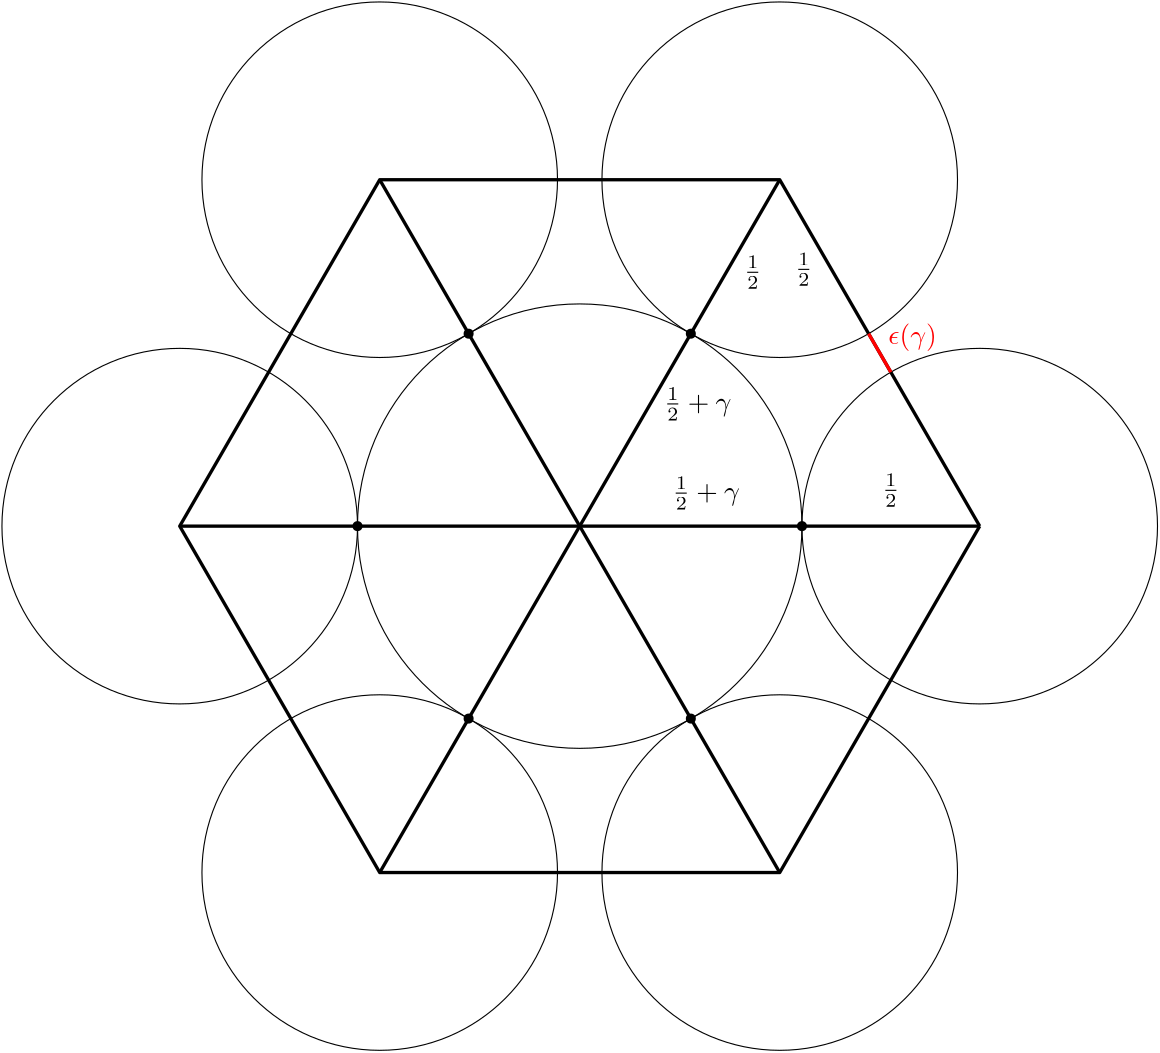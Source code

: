 <?xml version="1.0"?>
<!DOCTYPE ipe SYSTEM "ipe.dtd">
<ipe version="70107" creator="Ipe 7.2.2">
<info created="D:20160508193148" modified="D:20160508193148"/>
<ipestyle name="basic">
<symbol name="arrow/arc(spx)">
<path stroke="sym-stroke" fill="sym-stroke" pen="sym-pen">
0 0 m
-1 0.333 l
-1 -0.333 l
h
</path>
</symbol>
<symbol name="arrow/farc(spx)">
<path stroke="sym-stroke" fill="white" pen="sym-pen">
0 0 m
-1 0.333 l
-1 -0.333 l
h
</path>
</symbol>
<symbol name="arrow/ptarc(spx)">
<path stroke="sym-stroke" fill="sym-stroke" pen="sym-pen">
0 0 m
-1 0.333 l
-0.8 0 l
-1 -0.333 l
h
</path>
</symbol>
<symbol name="arrow/fptarc(spx)">
<path stroke="sym-stroke" fill="white" pen="sym-pen">
0 0 m
-1 0.333 l
-0.8 0 l
-1 -0.333 l
h
</path>
</symbol>
<symbol name="mark/circle(sx)" transformations="translations">
<path fill="sym-stroke">
0.6 0 0 0.6 0 0 e
0.4 0 0 0.4 0 0 e
</path>
</symbol>
<symbol name="mark/disk(sx)" transformations="translations">
<path fill="sym-stroke">
0.6 0 0 0.6 0 0 e
</path>
</symbol>
<symbol name="mark/fdisk(sfx)" transformations="translations">
<group>
<path fill="sym-fill">
0.5 0 0 0.5 0 0 e
</path>
<path fill="sym-stroke" fillrule="eofill">
0.6 0 0 0.6 0 0 e
0.4 0 0 0.4 0 0 e
</path>
</group>
</symbol>
<symbol name="mark/box(sx)" transformations="translations">
<path fill="sym-stroke" fillrule="eofill">
-0.6 -0.6 m
0.6 -0.6 l
0.6 0.6 l
-0.6 0.6 l
h
-0.4 -0.4 m
0.4 -0.4 l
0.4 0.4 l
-0.4 0.4 l
h
</path>
</symbol>
<symbol name="mark/square(sx)" transformations="translations">
<path fill="sym-stroke">
-0.6 -0.6 m
0.6 -0.6 l
0.6 0.6 l
-0.6 0.6 l
h
</path>
</symbol>
<symbol name="mark/fsquare(sfx)" transformations="translations">
<group>
<path fill="sym-fill">
-0.5 -0.5 m
0.5 -0.5 l
0.5 0.5 l
-0.5 0.5 l
h
</path>
<path fill="sym-stroke" fillrule="eofill">
-0.6 -0.6 m
0.6 -0.6 l
0.6 0.6 l
-0.6 0.6 l
h
-0.4 -0.4 m
0.4 -0.4 l
0.4 0.4 l
-0.4 0.4 l
h
</path>
</group>
</symbol>
<symbol name="mark/cross(sx)" transformations="translations">
<group>
<path fill="sym-stroke">
-0.43 -0.57 m
0.57 0.43 l
0.43 0.57 l
-0.57 -0.43 l
h
</path>
<path fill="sym-stroke">
-0.43 0.57 m
0.57 -0.43 l
0.43 -0.57 l
-0.57 0.43 l
h
</path>
</group>
</symbol>
<symbol name="arrow/fnormal(spx)">
<path stroke="sym-stroke" fill="white" pen="sym-pen">
0 0 m
-1 0.333 l
-1 -0.333 l
h
</path>
</symbol>
<symbol name="arrow/pointed(spx)">
<path stroke="sym-stroke" fill="sym-stroke" pen="sym-pen">
0 0 m
-1 0.333 l
-0.8 0 l
-1 -0.333 l
h
</path>
</symbol>
<symbol name="arrow/fpointed(spx)">
<path stroke="sym-stroke" fill="white" pen="sym-pen">
0 0 m
-1 0.333 l
-0.8 0 l
-1 -0.333 l
h
</path>
</symbol>
<symbol name="arrow/linear(spx)">
<path stroke="sym-stroke" pen="sym-pen">
-1 0.333 m
0 0 l
-1 -0.333 l
</path>
</symbol>
<symbol name="arrow/fdouble(spx)">
<path stroke="sym-stroke" fill="white" pen="sym-pen">
0 0 m
-1 0.333 l
-1 -0.333 l
h
-1 0 m
-2 0.333 l
-2 -0.333 l
h
</path>
</symbol>
<symbol name="arrow/double(spx)">
<path stroke="sym-stroke" fill="sym-stroke" pen="sym-pen">
0 0 m
-1 0.333 l
-1 -0.333 l
h
-1 0 m
-2 0.333 l
-2 -0.333 l
h
</path>
</symbol>
<pen name="heavier" value="0.8"/>
<pen name="fat" value="1.2"/>
<pen name="ultrafat" value="2"/>
<symbolsize name="large" value="5"/>
<symbolsize name="small" value="2"/>
<symbolsize name="tiny" value="1.1"/>
<arrowsize name="large" value="10"/>
<arrowsize name="small" value="5"/>
<arrowsize name="tiny" value="3"/>
<color name="red" value="1 0 0"/>
<color name="green" value="0 1 0"/>
<color name="blue" value="0 0 1"/>
<color name="yellow" value="1 1 0"/>
<color name="orange" value="1 0.647 0"/>
<color name="gold" value="1 0.843 0"/>
<color name="purple" value="0.627 0.125 0.941"/>
<color name="gray" value="0.745"/>
<color name="brown" value="0.647 0.165 0.165"/>
<color name="navy" value="0 0 0.502"/>
<color name="pink" value="1 0.753 0.796"/>
<color name="seagreen" value="0.18 0.545 0.341"/>
<color name="turquoise" value="0.251 0.878 0.816"/>
<color name="violet" value="0.933 0.51 0.933"/>
<color name="darkblue" value="0 0 0.545"/>
<color name="darkcyan" value="0 0.545 0.545"/>
<color name="darkgray" value="0.663"/>
<color name="darkgreen" value="0 0.392 0"/>
<color name="darkmagenta" value="0.545 0 0.545"/>
<color name="darkorange" value="1 0.549 0"/>
<color name="darkred" value="0.545 0 0"/>
<color name="lightblue" value="0.678 0.847 0.902"/>
<color name="lightcyan" value="0.878 1 1"/>
<color name="lightgray" value="0.827"/>
<color name="lightgreen" value="0.565 0.933 0.565"/>
<color name="lightyellow" value="1 1 0.878"/>
<dashstyle name="dashed" value="[4] 0"/>
<dashstyle name="dotted" value="[1 3] 0"/>
<dashstyle name="dash dotted" value="[4 2 1 2] 0"/>
<dashstyle name="dash dot dotted" value="[4 2 1 2 1 2] 0"/>
<textsize name="large" value="\large"/>
<textsize name="Large" value="\Large"/>
<textsize name="LARGE" value="\LARGE"/>
<textsize name="huge" value="\huge"/>
<textsize name="Huge" value="\Huge"/>
<textsize name="small" value="\small"/>
<textsize name="footnote" value="\footnotesize"/>
<textsize name="tiny" value="\tiny"/>
<textstyle name="center" begin="\begin{center}" end="\end{center}"/>
<textstyle name="itemize" begin="\begin{itemize}" end="\end{itemize}"/>
<textstyle name="item" begin="\begin{itemize}\item{}" end="\end{itemize}"/>
<gridsize name="4 pts" value="4"/>
<gridsize name="8 pts (~3 mm)" value="8"/>
<gridsize name="16 pts (~6 mm)" value="16"/>
<gridsize name="32 pts (~12 mm)" value="32"/>
<gridsize name="10 pts (~3.5 mm)" value="10"/>
<gridsize name="20 pts (~7 mm)" value="20"/>
<gridsize name="14 pts (~5 mm)" value="14"/>
<gridsize name="28 pts (~10 mm)" value="28"/>
<gridsize name="56 pts (~20 mm)" value="56"/>
<anglesize name="90 deg" value="90"/>
<anglesize name="60 deg" value="60"/>
<anglesize name="45 deg" value="45"/>
<anglesize name="30 deg" value="30"/>
<anglesize name="22.5 deg" value="22.5"/>
<opacity name="10%" value="0.1"/>
<opacity name="30%" value="0.3"/>
<opacity name="50%" value="0.5"/>
<opacity name="75%" value="0.75"/>
<tiling name="falling" angle="-60" step="4" width="1"/>
<tiling name="rising" angle="30" step="4" width="1"/>
</ipestyle>
<page>
<layer name="alpha"/>
<view layers="alpha" active="alpha"/>
<path layer="alpha" matrix="1 0 0 1 -4547.85 -2474.62" stroke="black">
80 0 0 80 4864 2816 e
</path>
<use matrix="1 0 0 1 -4547.85 -2474.62" name="mark/disk(sx)" pos="4824 2885.28" size="normal" stroke="black"/>
<use matrix="1 0 0 1 -4547.85 -2474.62" name="mark/disk(sx)" pos="4904 2885.28" size="normal" stroke="black"/>
<use matrix="1 0 0 1 -4547.85 -2474.62" name="mark/disk(sx)" pos="4944 2816" size="normal" stroke="black"/>
<use matrix="1 0 0 1 -4547.85 -2474.62" name="mark/disk(sx)" pos="4904 2746.72" size="normal" stroke="black"/>
<use matrix="1 0 0 1 -4547.85 -2474.62" name="mark/disk(sx)" pos="4824 2746.72" size="normal" stroke="black"/>
<use matrix="1 0 0 1 -4547.85 -2474.62" name="mark/disk(sx)" pos="4784 2816" size="normal" stroke="black"/>
<path matrix="1 0 0 1 -4475.85 -2599.33" stroke="black">
64 0 0 64 4864 2816 e
</path>
<path matrix="1 0 0 1 -4619.85 -2599.33" stroke="black">
64 0 0 64 4864 2816 e
</path>
<path matrix="1 0 0 1 -4691.85 -2474.62" stroke="black">
64 0 0 64 4864 2816 e
</path>
<path matrix="1 0 0 1 -4619.85 -2349.91" stroke="black">
64 0 0 64 4864 2816 e
</path>
<path matrix="1 0 0 1 -4475.85 -2349.91" stroke="black">
64 0 0 64 4864 2816 e
</path>
<path matrix="1 0 0 1 -4403.85 -2474.62" stroke="black">
64 0 0 64 4864 2816 e
</path>
<path matrix="1 0 0 1 -4547.85 -2474.62" stroke="black" pen="fat">
5008 2816 m
4936 2691.29 l
4792 2691.29 l
4720 2816 l
4792 2940.71 l
4936 2940.71 l
5008 2816 l
</path>
<path matrix="1 0 0 1 -4547.85 -2474.62" stroke="black" pen="fat">
4864 2816 m
4720 2816 l
</path>
<path matrix="1 0 0 1 -4547.85 -2474.62" stroke="black" pen="fat">
4864 2816 m
4792 2940.71 l
</path>
<path matrix="1 0 0 1 -4547.85 -2474.62" stroke="black" pen="fat">
4864 2816 m
4936 2940.71 l
</path>
<path matrix="1 0 0 1 -4547.85 -2474.62" stroke="black" pen="fat">
4864 2816 m
5008 2816 l
</path>
<path matrix="1 0 0 1 -4547.85 -2474.62" stroke="black" pen="fat">
4864 2816 m
4936 2691.29 l
</path>
<path matrix="1 0 0 1 -4547.85 -2474.62" stroke="black" pen="fat">
4864 2816 m
4792 2691.29 l
</path>
<text matrix="1 0 0 1 -4547.85 -2478.05" transformations="translations" pos="4897.36 2828.82" stroke="black" type="label" valign="baseline">$\frac{1}{2} + \gamma$</text>
<text matrix="1 0 0 1 -4547.85 -2474.62" transformations="translations" pos="4972.83 2826.39" stroke="black" type="label" valign="baseline">$\frac{1}{2}$</text>
<text matrix="1 0 0 1 -4579.2 -2395.07" transformations="translations" pos="4972.83 2826.39" stroke="black" type="label" valign="baseline">$\frac{1}{2}$</text>
<text matrix="1 0 0 1 -4597.58 -2396.12" transformations="translations" pos="4972.83 2826.39" stroke="black" type="label" valign="baseline">$\frac{1}{2}$</text>
<text matrix="1 0 0 1 -4550.9 -2445.94" transformations="translations" pos="4897.36 2828.82" stroke="black" type="label" valign="baseline">$\frac{1}{2} + \gamma$</text>
<path matrix="1 0 0 1 -4547.85 -2474.62" stroke="red" pen="fat">
4968 2885.29 m
4976 2871.43 l
</path>
<text matrix="1 0 0 1 -4547.85 -2474.62" transformations="translations" pos="4975.04 2881.55" stroke="red" type="label" valign="baseline">$\epsilon(\gamma)$</text>
</page>
</ipe>
